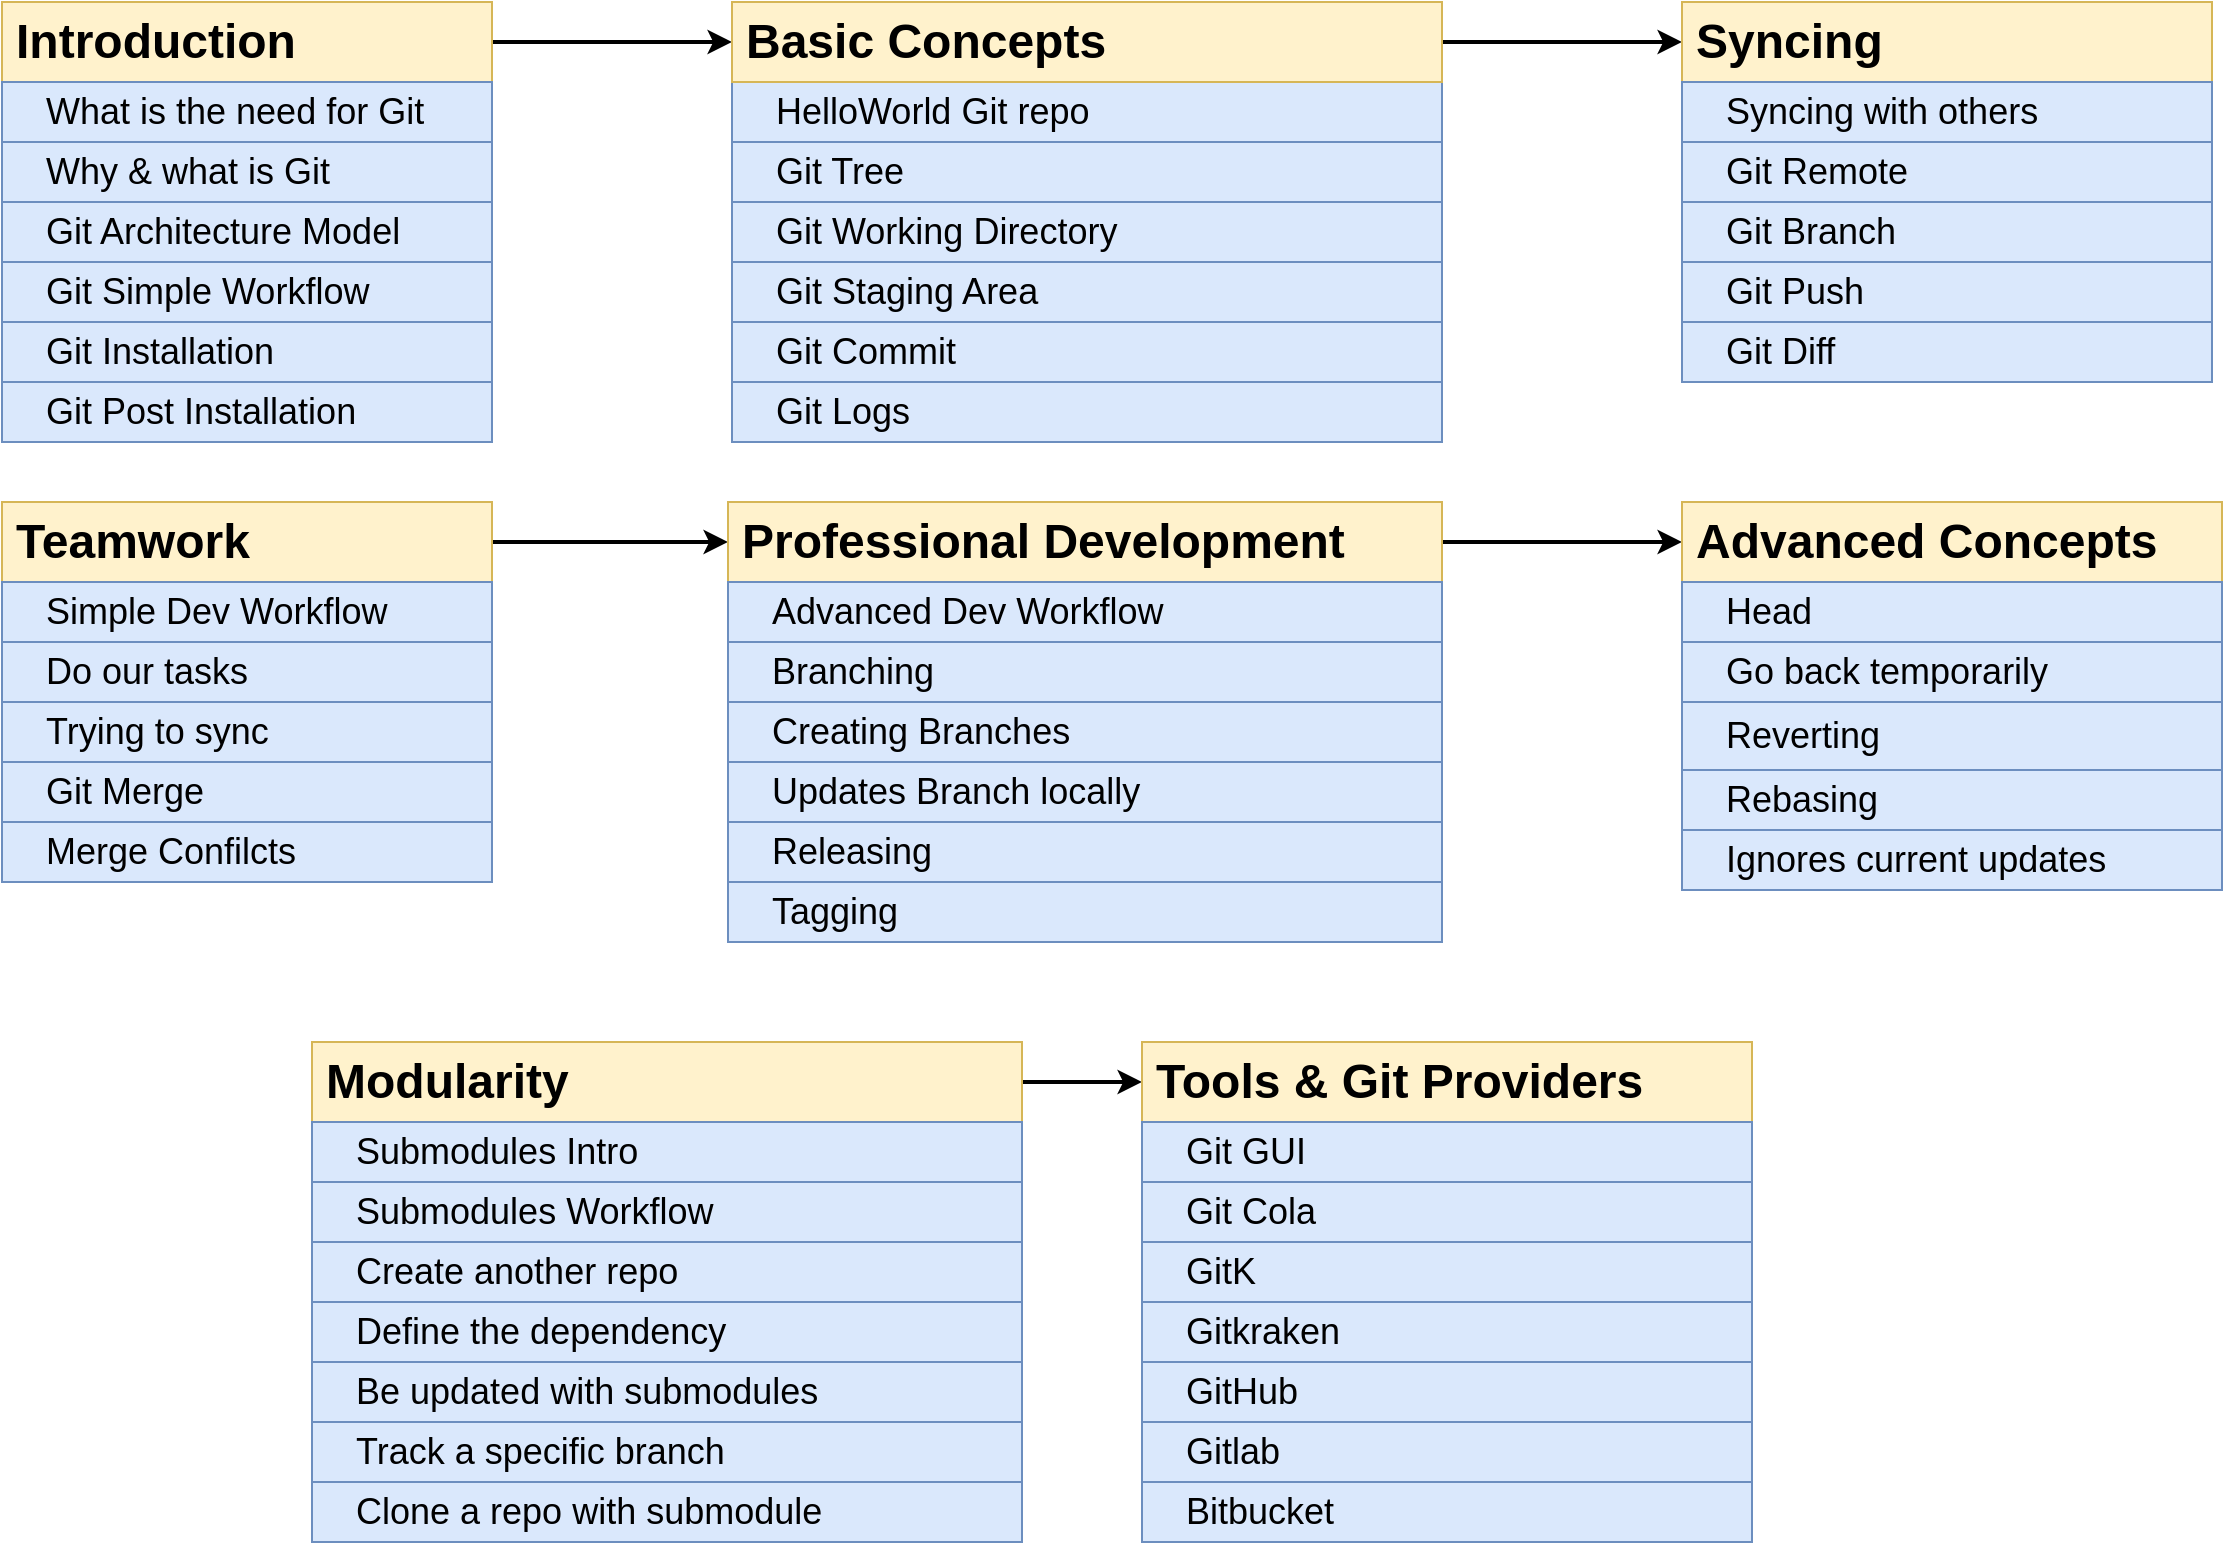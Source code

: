 <mxfile version="13.3.9" type="device"><diagram id="l3FkoBejCR1W2RSFZB0M" name="TOC"><mxGraphModel dx="1342" dy="815" grid="1" gridSize="10" guides="1" tooltips="1" connect="1" arrows="1" fold="1" page="1" pageScale="1" pageWidth="850" pageHeight="1100" math="0" shadow="0"><root><mxCell id="0"/><mxCell id="1" parent="0"/><mxCell id="Otzq9Pw54BfMRQcLVtOx-26" style="edgeStyle=orthogonalEdgeStyle;rounded=0;orthogonalLoop=1;jettySize=auto;html=1;exitX=1;exitY=0.5;exitDx=0;exitDy=0;entryX=0;entryY=0.5;entryDx=0;entryDy=0;strokeWidth=2;fontSize=24;" parent="1" source="Otzq9Pw54BfMRQcLVtOx-10" target="Otzq9Pw54BfMRQcLVtOx-17" edge="1"><mxGeometry relative="1" as="geometry"/></mxCell><mxCell id="Otzq9Pw54BfMRQcLVtOx-25" style="edgeStyle=orthogonalEdgeStyle;rounded=0;orthogonalLoop=1;jettySize=auto;html=1;exitX=1;exitY=0.5;exitDx=0;exitDy=0;entryX=0;entryY=0.5;entryDx=0;entryDy=0;fontSize=24;strokeWidth=2;" parent="1" source="Otzq9Pw54BfMRQcLVtOx-2" target="Otzq9Pw54BfMRQcLVtOx-10" edge="1"><mxGeometry relative="1" as="geometry"/></mxCell><mxCell id="Otzq9Pw54BfMRQcLVtOx-27" style="edgeStyle=orthogonalEdgeStyle;rounded=0;orthogonalLoop=1;jettySize=auto;html=1;exitX=1;exitY=0.5;exitDx=0;exitDy=0;entryX=0;entryY=0.5;entryDx=0;entryDy=0;strokeWidth=2;fontSize=24;" parent="1" source="Otzq9Pw54BfMRQcLVtOx-28" target="Otzq9Pw54BfMRQcLVtOx-34" edge="1"><mxGeometry relative="1" as="geometry"/></mxCell><mxCell id="Otzq9Pw54BfMRQcLVtOx-48" style="edgeStyle=orthogonalEdgeStyle;rounded=0;orthogonalLoop=1;jettySize=auto;html=1;exitX=1;exitY=0.5;exitDx=0;exitDy=0;entryX=0;entryY=0.5;entryDx=0;entryDy=0;fontSize=24;strokeWidth=2;" parent="1" source="Otzq9Pw54BfMRQcLVtOx-41" target="Otzq9Pw54BfMRQcLVtOx-28" edge="1"><mxGeometry relative="1" as="geometry"/></mxCell><mxCell id="Otzq9Pw54BfMRQcLVtOx-50" value="" style="group" parent="1" vertex="1" connectable="0"><mxGeometry x="1265" y="80" width="265" height="190" as="geometry"/></mxCell><mxCell id="Otzq9Pw54BfMRQcLVtOx-17" value="&lt;span style=&quot;white-space: normal; font-size: 24px;&quot;&gt;Syncing&lt;/span&gt;" style="rounded=0;whiteSpace=wrap;html=1;fillColor=#fff2cc;strokeColor=#d6b656;fontStyle=1;align=left;spacingLeft=5;fontSize=24;" parent="Otzq9Pw54BfMRQcLVtOx-50" vertex="1"><mxGeometry width="265" height="40" as="geometry"/></mxCell><mxCell id="Otzq9Pw54BfMRQcLVtOx-18" value="Syncing with others" style="rounded=0;whiteSpace=wrap;html=1;fillColor=#dae8fc;strokeColor=#6c8ebf;align=left;spacingLeft=20;fontSize=18;" parent="Otzq9Pw54BfMRQcLVtOx-50" vertex="1"><mxGeometry y="40" width="265" height="30" as="geometry"/></mxCell><mxCell id="Otzq9Pw54BfMRQcLVtOx-19" value="Git Remote" style="rounded=0;whiteSpace=wrap;html=1;fillColor=#dae8fc;strokeColor=#6c8ebf;align=left;spacingLeft=20;fontSize=18;" parent="Otzq9Pw54BfMRQcLVtOx-50" vertex="1"><mxGeometry y="70" width="265" height="30" as="geometry"/></mxCell><mxCell id="Otzq9Pw54BfMRQcLVtOx-20" value="Git Branch" style="rounded=0;whiteSpace=wrap;html=1;fillColor=#dae8fc;strokeColor=#6c8ebf;align=left;spacingLeft=20;fontSize=18;" parent="Otzq9Pw54BfMRQcLVtOx-50" vertex="1"><mxGeometry y="100" width="265" height="30" as="geometry"/></mxCell><mxCell id="Otzq9Pw54BfMRQcLVtOx-21" value="Git Push" style="rounded=0;whiteSpace=wrap;html=1;fillColor=#dae8fc;strokeColor=#6c8ebf;align=left;spacingLeft=20;fontSize=18;" parent="Otzq9Pw54BfMRQcLVtOx-50" vertex="1"><mxGeometry y="130" width="265" height="30" as="geometry"/></mxCell><mxCell id="Otzq9Pw54BfMRQcLVtOx-22" value="Git Diff" style="rounded=0;whiteSpace=wrap;html=1;fillColor=#dae8fc;strokeColor=#6c8ebf;align=left;spacingLeft=20;fontSize=18;" parent="Otzq9Pw54BfMRQcLVtOx-50" vertex="1"><mxGeometry y="160" width="265" height="30" as="geometry"/></mxCell><mxCell id="Otzq9Pw54BfMRQcLVtOx-55" value="" style="group" parent="1" vertex="1" connectable="0"><mxGeometry x="788" y="330" width="357" height="220" as="geometry"/></mxCell><mxCell id="Otzq9Pw54BfMRQcLVtOx-53" value="Tagging" style="rounded=0;whiteSpace=wrap;html=1;fillColor=#dae8fc;strokeColor=#6c8ebf;align=left;spacingLeft=20;fontSize=18;" parent="Otzq9Pw54BfMRQcLVtOx-55" vertex="1"><mxGeometry y="190" width="357" height="30" as="geometry"/></mxCell><mxCell id="Otzq9Pw54BfMRQcLVtOx-28" value="&lt;span style=&quot;white-space: normal; font-size: 24px;&quot;&gt;Professional Development&lt;/span&gt;" style="rounded=0;whiteSpace=wrap;html=1;fillColor=#fff2cc;strokeColor=#d6b656;fontStyle=1;align=left;spacingLeft=5;fontSize=24;" parent="Otzq9Pw54BfMRQcLVtOx-55" vertex="1"><mxGeometry width="357" height="40" as="geometry"/></mxCell><mxCell id="Otzq9Pw54BfMRQcLVtOx-29" value="Advanced Dev Workflow" style="rounded=0;whiteSpace=wrap;html=1;fillColor=#dae8fc;strokeColor=#6c8ebf;align=left;spacingLeft=20;fontSize=18;" parent="Otzq9Pw54BfMRQcLVtOx-55" vertex="1"><mxGeometry y="40" width="357" height="30" as="geometry"/></mxCell><mxCell id="Otzq9Pw54BfMRQcLVtOx-30" value="Branching" style="rounded=0;whiteSpace=wrap;html=1;fillColor=#dae8fc;strokeColor=#6c8ebf;align=left;spacingLeft=20;fontSize=18;" parent="Otzq9Pw54BfMRQcLVtOx-55" vertex="1"><mxGeometry y="70" width="357" height="30" as="geometry"/></mxCell><mxCell id="Otzq9Pw54BfMRQcLVtOx-31" value="Creating Branches" style="rounded=0;whiteSpace=wrap;html=1;fillColor=#dae8fc;strokeColor=#6c8ebf;align=left;spacingLeft=20;fontSize=18;" parent="Otzq9Pw54BfMRQcLVtOx-55" vertex="1"><mxGeometry y="100" width="357" height="30" as="geometry"/></mxCell><mxCell id="Otzq9Pw54BfMRQcLVtOx-32" value="Updates Branch locally" style="rounded=0;whiteSpace=wrap;html=1;fillColor=#dae8fc;strokeColor=#6c8ebf;align=left;spacingLeft=20;fontSize=18;" parent="Otzq9Pw54BfMRQcLVtOx-55" vertex="1"><mxGeometry y="130" width="357" height="30" as="geometry"/></mxCell><mxCell id="Otzq9Pw54BfMRQcLVtOx-33" value="Releasing" style="rounded=0;whiteSpace=wrap;html=1;fillColor=#dae8fc;strokeColor=#6c8ebf;align=left;spacingLeft=20;fontSize=18;" parent="Otzq9Pw54BfMRQcLVtOx-55" vertex="1"><mxGeometry y="160" width="357" height="30" as="geometry"/></mxCell><mxCell id="Otzq9Pw54BfMRQcLVtOx-67" style="edgeStyle=orthogonalEdgeStyle;rounded=0;orthogonalLoop=1;jettySize=auto;html=1;exitX=1;exitY=0.5;exitDx=0;exitDy=0;entryX=0;entryY=0.5;entryDx=0;entryDy=0;fontSize=24;strokeWidth=2;" parent="1" source="Otzq9Pw54BfMRQcLVtOx-61" target="Otzq9Pw54BfMRQcLVtOx-70" edge="1"><mxGeometry relative="1" as="geometry"/></mxCell><mxCell id="Otzq9Pw54BfMRQcLVtOx-68" value="" style="group" parent="1" vertex="1" connectable="0"><mxGeometry x="995" y="600" width="305" height="220" as="geometry"/></mxCell><mxCell id="Otzq9Pw54BfMRQcLVtOx-69" value="Bitbucket" style="rounded=0;whiteSpace=wrap;html=1;fillColor=#dae8fc;strokeColor=#6c8ebf;align=left;spacingLeft=20;fontSize=18;" parent="Otzq9Pw54BfMRQcLVtOx-68" vertex="1"><mxGeometry y="220" width="305" height="30" as="geometry"/></mxCell><mxCell id="Otzq9Pw54BfMRQcLVtOx-70" value="&lt;span style=&quot;white-space: normal; font-size: 24px;&quot;&gt;Tools &amp;amp; Git Providers&lt;/span&gt;" style="rounded=0;whiteSpace=wrap;html=1;fillColor=#fff2cc;strokeColor=#d6b656;fontStyle=1;align=left;spacingLeft=5;fontSize=24;" parent="Otzq9Pw54BfMRQcLVtOx-68" vertex="1"><mxGeometry width="305" height="40" as="geometry"/></mxCell><mxCell id="Otzq9Pw54BfMRQcLVtOx-71" value="Git GUI" style="rounded=0;whiteSpace=wrap;html=1;fillColor=#dae8fc;strokeColor=#6c8ebf;align=left;spacingLeft=20;fontSize=18;" parent="Otzq9Pw54BfMRQcLVtOx-68" vertex="1"><mxGeometry y="40" width="305" height="30" as="geometry"/></mxCell><mxCell id="Otzq9Pw54BfMRQcLVtOx-72" value="Git Cola" style="rounded=0;whiteSpace=wrap;html=1;fillColor=#dae8fc;strokeColor=#6c8ebf;align=left;spacingLeft=20;fontSize=18;" parent="Otzq9Pw54BfMRQcLVtOx-68" vertex="1"><mxGeometry y="70" width="305" height="30" as="geometry"/></mxCell><mxCell id="Otzq9Pw54BfMRQcLVtOx-73" value="GitK" style="rounded=0;whiteSpace=wrap;html=1;fillColor=#dae8fc;strokeColor=#6c8ebf;align=left;spacingLeft=20;fontSize=18;" parent="Otzq9Pw54BfMRQcLVtOx-68" vertex="1"><mxGeometry y="100" width="305" height="30" as="geometry"/></mxCell><mxCell id="Otzq9Pw54BfMRQcLVtOx-74" value="GitHub" style="rounded=0;whiteSpace=wrap;html=1;fillColor=#dae8fc;strokeColor=#6c8ebf;align=left;spacingLeft=20;fontSize=18;" parent="Otzq9Pw54BfMRQcLVtOx-68" vertex="1"><mxGeometry y="160" width="305" height="30" as="geometry"/></mxCell><mxCell id="Otzq9Pw54BfMRQcLVtOx-75" value="Gitlab" style="rounded=0;whiteSpace=wrap;html=1;fillColor=#dae8fc;strokeColor=#6c8ebf;align=left;spacingLeft=20;fontSize=18;" parent="Otzq9Pw54BfMRQcLVtOx-68" vertex="1"><mxGeometry y="190" width="305" height="30" as="geometry"/></mxCell><mxCell id="df54oaOn451qgKYcjJaH-5" value="Gitkraken" style="rounded=0;whiteSpace=wrap;html=1;fillColor=#dae8fc;strokeColor=#6c8ebf;align=left;spacingLeft=20;fontSize=18;" vertex="1" parent="Otzq9Pw54BfMRQcLVtOx-68"><mxGeometry y="130" width="305" height="30" as="geometry"/></mxCell><mxCell id="Otzq9Pw54BfMRQcLVtOx-82" value="" style="group" parent="1" vertex="1" connectable="0"><mxGeometry x="425" y="330" width="245" height="190" as="geometry"/></mxCell><mxCell id="Otzq9Pw54BfMRQcLVtOx-41" value="&lt;span style=&quot;white-space: normal; font-size: 24px;&quot;&gt;Teamwork&lt;/span&gt;" style="rounded=0;whiteSpace=wrap;html=1;fillColor=#fff2cc;strokeColor=#d6b656;fontStyle=1;align=left;spacingLeft=5;fontSize=24;" parent="Otzq9Pw54BfMRQcLVtOx-82" vertex="1"><mxGeometry width="245" height="40" as="geometry"/></mxCell><mxCell id="Otzq9Pw54BfMRQcLVtOx-42" value="Simple Dev Workflow" style="rounded=0;whiteSpace=wrap;html=1;fillColor=#dae8fc;strokeColor=#6c8ebf;align=left;spacingLeft=20;fontSize=18;" parent="Otzq9Pw54BfMRQcLVtOx-82" vertex="1"><mxGeometry y="40" width="245" height="30" as="geometry"/></mxCell><mxCell id="Otzq9Pw54BfMRQcLVtOx-43" value="Do our tasks" style="rounded=0;whiteSpace=wrap;html=1;fillColor=#dae8fc;strokeColor=#6c8ebf;align=left;spacingLeft=20;fontSize=18;" parent="Otzq9Pw54BfMRQcLVtOx-82" vertex="1"><mxGeometry y="70" width="245" height="30" as="geometry"/></mxCell><mxCell id="Otzq9Pw54BfMRQcLVtOx-44" value="Trying to sync" style="rounded=0;whiteSpace=wrap;html=1;fillColor=#dae8fc;strokeColor=#6c8ebf;align=left;spacingLeft=20;fontSize=18;" parent="Otzq9Pw54BfMRQcLVtOx-82" vertex="1"><mxGeometry y="100" width="245" height="30" as="geometry"/></mxCell><mxCell id="Otzq9Pw54BfMRQcLVtOx-45" value="Git Merge" style="rounded=0;whiteSpace=wrap;html=1;fillColor=#dae8fc;strokeColor=#6c8ebf;align=left;spacingLeft=20;fontSize=18;" parent="Otzq9Pw54BfMRQcLVtOx-82" vertex="1"><mxGeometry y="130" width="245" height="30" as="geometry"/></mxCell><mxCell id="Otzq9Pw54BfMRQcLVtOx-46" value="Merge Confilcts" style="rounded=0;whiteSpace=wrap;html=1;fillColor=#dae8fc;strokeColor=#6c8ebf;align=left;spacingLeft=20;fontSize=18;" parent="Otzq9Pw54BfMRQcLVtOx-82" vertex="1"><mxGeometry y="160" width="245" height="30" as="geometry"/></mxCell><mxCell id="Otzq9Pw54BfMRQcLVtOx-85" value="" style="group" parent="1" vertex="1" connectable="0"><mxGeometry x="580" y="600" width="355" height="220" as="geometry"/></mxCell><mxCell id="Otzq9Pw54BfMRQcLVtOx-84" value="Track a specific branch" style="rounded=0;whiteSpace=wrap;html=1;fillColor=#dae8fc;strokeColor=#6c8ebf;align=left;spacingLeft=20;fontSize=18;" parent="Otzq9Pw54BfMRQcLVtOx-85" vertex="1"><mxGeometry y="190" width="355" height="30" as="geometry"/></mxCell><mxCell id="Otzq9Pw54BfMRQcLVtOx-61" value="&lt;span style=&quot;white-space: normal; font-size: 24px;&quot;&gt;Modularity&lt;/span&gt;" style="rounded=0;whiteSpace=wrap;html=1;fillColor=#fff2cc;strokeColor=#d6b656;fontStyle=1;align=left;spacingLeft=5;fontSize=24;" parent="Otzq9Pw54BfMRQcLVtOx-85" vertex="1"><mxGeometry width="355" height="40" as="geometry"/></mxCell><mxCell id="Otzq9Pw54BfMRQcLVtOx-62" value="Submodules Intro" style="rounded=0;whiteSpace=wrap;html=1;fillColor=#dae8fc;strokeColor=#6c8ebf;align=left;spacingLeft=20;fontSize=18;" parent="Otzq9Pw54BfMRQcLVtOx-85" vertex="1"><mxGeometry y="40" width="355" height="30" as="geometry"/></mxCell><mxCell id="Otzq9Pw54BfMRQcLVtOx-63" value="Submodules Workflow" style="rounded=0;whiteSpace=wrap;html=1;fillColor=#dae8fc;strokeColor=#6c8ebf;align=left;spacingLeft=20;fontSize=18;" parent="Otzq9Pw54BfMRQcLVtOx-85" vertex="1"><mxGeometry y="70" width="355" height="30" as="geometry"/></mxCell><mxCell id="Otzq9Pw54BfMRQcLVtOx-64" value="&lt;span style=&quot;white-space: normal; font-size: 18px;&quot;&gt;Create another repo&lt;/span&gt;" style="rounded=0;whiteSpace=wrap;html=1;fillColor=#dae8fc;strokeColor=#6c8ebf;align=left;spacingLeft=20;fontSize=18;" parent="Otzq9Pw54BfMRQcLVtOx-85" vertex="1"><mxGeometry y="100" width="355" height="30" as="geometry"/></mxCell><mxCell id="Otzq9Pw54BfMRQcLVtOx-65" value="Define the dependency" style="rounded=0;whiteSpace=wrap;html=1;fillColor=#dae8fc;strokeColor=#6c8ebf;align=left;spacingLeft=20;fontSize=18;" parent="Otzq9Pw54BfMRQcLVtOx-85" vertex="1"><mxGeometry y="130" width="355" height="30" as="geometry"/></mxCell><mxCell id="Otzq9Pw54BfMRQcLVtOx-66" value="Be updated with submodules" style="rounded=0;whiteSpace=wrap;html=1;fillColor=#dae8fc;strokeColor=#6c8ebf;align=left;spacingLeft=20;fontSize=18;" parent="Otzq9Pw54BfMRQcLVtOx-85" vertex="1"><mxGeometry y="160" width="355" height="30" as="geometry"/></mxCell><mxCell id="Otzq9Pw54BfMRQcLVtOx-86" value="" style="group" parent="1" vertex="1" connectable="0"><mxGeometry x="1265" y="330" width="270" height="194" as="geometry"/></mxCell><mxCell id="Otzq9Pw54BfMRQcLVtOx-34" value="&lt;span style=&quot;white-space: normal; font-size: 24px;&quot;&gt;Advanced Concepts&lt;/span&gt;" style="rounded=0;whiteSpace=wrap;html=1;fillColor=#fff2cc;strokeColor=#d6b656;fontStyle=1;align=left;spacingLeft=5;fontSize=24;" parent="Otzq9Pw54BfMRQcLVtOx-86" vertex="1"><mxGeometry width="270" height="40" as="geometry"/></mxCell><mxCell id="Otzq9Pw54BfMRQcLVtOx-36" value="Ignores current updates" style="rounded=0;whiteSpace=wrap;html=1;fillColor=#dae8fc;strokeColor=#6c8ebf;align=left;spacingLeft=20;fontSize=18;" parent="Otzq9Pw54BfMRQcLVtOx-86" vertex="1"><mxGeometry y="164" width="270" height="30" as="geometry"/></mxCell><mxCell id="Otzq9Pw54BfMRQcLVtOx-37" value="Rebasing" style="rounded=0;whiteSpace=wrap;html=1;fillColor=#dae8fc;strokeColor=#6c8ebf;align=left;spacingLeft=20;fontSize=18;" parent="Otzq9Pw54BfMRQcLVtOx-86" vertex="1"><mxGeometry y="134" width="270" height="30" as="geometry"/></mxCell><mxCell id="Otzq9Pw54BfMRQcLVtOx-38" value="Head" style="rounded=0;whiteSpace=wrap;html=1;fillColor=#dae8fc;strokeColor=#6c8ebf;align=left;spacingLeft=20;fontSize=18;" parent="Otzq9Pw54BfMRQcLVtOx-86" vertex="1"><mxGeometry y="40" width="270" height="30" as="geometry"/></mxCell><mxCell id="Otzq9Pw54BfMRQcLVtOx-39" value="Go back temporarily" style="rounded=0;whiteSpace=wrap;html=1;fillColor=#dae8fc;strokeColor=#6c8ebf;align=left;spacingLeft=20;fontSize=18;" parent="Otzq9Pw54BfMRQcLVtOx-86" vertex="1"><mxGeometry y="70" width="270" height="30" as="geometry"/></mxCell><mxCell id="Otzq9Pw54BfMRQcLVtOx-58" value="Reverting" style="rounded=0;whiteSpace=wrap;html=1;fillColor=#dae8fc;strokeColor=#6c8ebf;align=left;spacingLeft=20;fontSize=18;" parent="Otzq9Pw54BfMRQcLVtOx-86" vertex="1"><mxGeometry y="100" width="270" height="34" as="geometry"/></mxCell><mxCell id="Otzq9Pw54BfMRQcLVtOx-91" value="" style="group" parent="1" vertex="1" connectable="0"><mxGeometry x="425" y="80" width="245" height="220" as="geometry"/></mxCell><mxCell id="Otzq9Pw54BfMRQcLVtOx-2" value="&lt;span style=&quot;white-space: normal ; font-size: 24px&quot;&gt;Introduction&lt;/span&gt;" style="rounded=0;whiteSpace=wrap;html=1;fillColor=#fff2cc;strokeColor=#d6b656;fontStyle=1;align=left;spacingLeft=5;fontSize=24;" parent="Otzq9Pw54BfMRQcLVtOx-91" vertex="1"><mxGeometry width="245" height="40" as="geometry"/></mxCell><mxCell id="Otzq9Pw54BfMRQcLVtOx-3" value="Why &amp;amp; what is Git" style="rounded=0;whiteSpace=wrap;html=1;fillColor=#dae8fc;strokeColor=#6c8ebf;align=left;spacingLeft=20;fontSize=18;" parent="Otzq9Pw54BfMRQcLVtOx-91" vertex="1"><mxGeometry y="70" width="245" height="30" as="geometry"/></mxCell><mxCell id="Otzq9Pw54BfMRQcLVtOx-5" value="Git Architecture Model" style="rounded=0;whiteSpace=wrap;html=1;fillColor=#dae8fc;strokeColor=#6c8ebf;align=left;spacingLeft=20;fontSize=18;" parent="Otzq9Pw54BfMRQcLVtOx-91" vertex="1"><mxGeometry y="100" width="245" height="30" as="geometry"/></mxCell><mxCell id="Otzq9Pw54BfMRQcLVtOx-6" value="Git Simple Workflow" style="rounded=0;whiteSpace=wrap;html=1;fillColor=#dae8fc;strokeColor=#6c8ebf;align=left;spacingLeft=20;fontSize=18;" parent="Otzq9Pw54BfMRQcLVtOx-91" vertex="1"><mxGeometry y="130" width="245" height="30" as="geometry"/></mxCell><mxCell id="Otzq9Pw54BfMRQcLVtOx-7" value="Git Installation" style="rounded=0;whiteSpace=wrap;html=1;fillColor=#dae8fc;strokeColor=#6c8ebf;align=left;spacingLeft=20;fontSize=18;" parent="Otzq9Pw54BfMRQcLVtOx-91" vertex="1"><mxGeometry y="160" width="245" height="30" as="geometry"/></mxCell><mxCell id="Otzq9Pw54BfMRQcLVtOx-8" value="Git Post Installation" style="rounded=0;whiteSpace=wrap;html=1;fillColor=#dae8fc;strokeColor=#6c8ebf;align=left;spacingLeft=20;fontSize=18;" parent="Otzq9Pw54BfMRQcLVtOx-91" vertex="1"><mxGeometry y="190" width="245" height="30" as="geometry"/></mxCell><mxCell id="Otzq9Pw54BfMRQcLVtOx-90" value="What is the need for Git" style="rounded=0;whiteSpace=wrap;html=1;fillColor=#dae8fc;strokeColor=#6c8ebf;align=left;spacingLeft=20;fontSize=18;" parent="Otzq9Pw54BfMRQcLVtOx-91" vertex="1"><mxGeometry y="40" width="245" height="30" as="geometry"/></mxCell><mxCell id="Otzq9Pw54BfMRQcLVtOx-93" value="" style="group" parent="1" vertex="1" connectable="0"><mxGeometry x="790" y="80" width="355" height="220" as="geometry"/></mxCell><mxCell id="Otzq9Pw54BfMRQcLVtOx-87" value="HelloWorld Git repo" style="rounded=0;whiteSpace=wrap;html=1;fillColor=#dae8fc;strokeColor=#6c8ebf;align=left;spacingLeft=20;fontSize=18;" parent="Otzq9Pw54BfMRQcLVtOx-93" vertex="1"><mxGeometry y="40" width="355" height="30" as="geometry"/></mxCell><mxCell id="Otzq9Pw54BfMRQcLVtOx-10" value="&lt;span style=&quot;white-space: normal; font-size: 24px;&quot;&gt;Basic Concepts&lt;/span&gt;" style="rounded=0;whiteSpace=wrap;html=1;fillColor=#fff2cc;strokeColor=#d6b656;fontStyle=1;align=left;spacingLeft=5;fontSize=24;" parent="Otzq9Pw54BfMRQcLVtOx-93" vertex="1"><mxGeometry width="355" height="40" as="geometry"/></mxCell><mxCell id="Otzq9Pw54BfMRQcLVtOx-11" value="Git Tree" style="rounded=0;whiteSpace=wrap;html=1;fillColor=#dae8fc;strokeColor=#6c8ebf;align=left;spacingLeft=20;fontSize=18;" parent="Otzq9Pw54BfMRQcLVtOx-93" vertex="1"><mxGeometry y="70" width="355" height="30" as="geometry"/></mxCell><mxCell id="Otzq9Pw54BfMRQcLVtOx-12" value="Git Working Directory" style="rounded=0;whiteSpace=wrap;html=1;fillColor=#dae8fc;strokeColor=#6c8ebf;align=left;spacingLeft=20;fontSize=18;" parent="Otzq9Pw54BfMRQcLVtOx-93" vertex="1"><mxGeometry y="100" width="355" height="30" as="geometry"/></mxCell><mxCell id="Otzq9Pw54BfMRQcLVtOx-13" value="Git Staging Area" style="rounded=0;whiteSpace=wrap;html=1;fillColor=#dae8fc;strokeColor=#6c8ebf;align=left;spacingLeft=20;fontSize=18;" parent="Otzq9Pw54BfMRQcLVtOx-93" vertex="1"><mxGeometry y="130" width="355" height="30" as="geometry"/></mxCell><mxCell id="Otzq9Pw54BfMRQcLVtOx-14" value="Git Commit" style="rounded=0;whiteSpace=wrap;html=1;fillColor=#dae8fc;strokeColor=#6c8ebf;align=left;spacingLeft=20;fontSize=18;" parent="Otzq9Pw54BfMRQcLVtOx-93" vertex="1"><mxGeometry y="160" width="355" height="30" as="geometry"/></mxCell><mxCell id="Otzq9Pw54BfMRQcLVtOx-15" value="Git Logs" style="rounded=0;whiteSpace=wrap;html=1;fillColor=#dae8fc;strokeColor=#6c8ebf;align=left;spacingLeft=20;fontSize=18;" parent="Otzq9Pw54BfMRQcLVtOx-93" vertex="1"><mxGeometry y="190" width="355" height="30" as="geometry"/></mxCell><mxCell id="df54oaOn451qgKYcjJaH-1" value="Clone a repo with submodule" style="rounded=0;whiteSpace=wrap;html=1;fillColor=#dae8fc;strokeColor=#6c8ebf;align=left;spacingLeft=20;fontSize=18;" vertex="1" parent="1"><mxGeometry x="580" y="820" width="355" height="30" as="geometry"/></mxCell></root></mxGraphModel></diagram></mxfile>